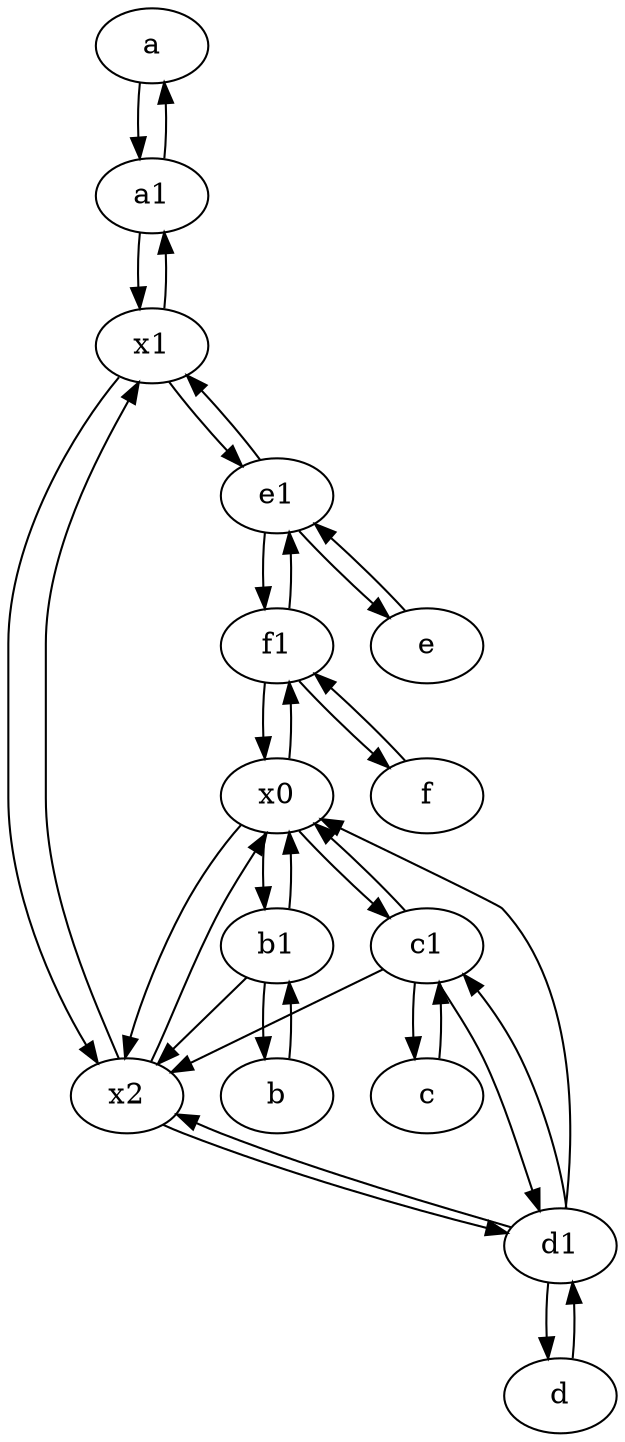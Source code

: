 digraph  {
	a [pos="40,10!"];
	c [pos="20,10!"];
	f1;
	d [pos="20,30!"];
	a1 [pos="40,15!"];
	b1 [pos="45,20!"];
	e [pos="30,50!"];
	x0;
	f [pos="15,45!"];
	b [pos="50,20!"];
	d1 [pos="25,30!"];
	x1;
	x2;
	e1 [pos="25,45!"];
	c1 [pos="30,15!"];
	f1 -> x0;
	a1 -> x1;
	x2 -> d1;
	e1 -> f1;
	e1 -> x1;
	d1 -> d;
	c1 -> x0;
	x2 -> x1;
	x1 -> e1;
	c -> c1;
	c1 -> d1;
	d1 -> x2;
	b1 -> x0;
	f1 -> e1;
	x1 -> x2;
	e1 -> e;
	x0 -> f1;
	c1 -> c;
	d1 -> c1;
	x1 -> a1;
	x0 -> c1;
	b -> b1;
	b1 -> b;
	e -> e1;
	f -> f1;
	c1 -> x2;
	a -> a1;
	b1 -> x2;
	d -> d1;
	d1 -> x0;
	x0 -> x2;
	x2 -> x0;
	x0 -> b1;
	a1 -> a;
	f1 -> f;

	}